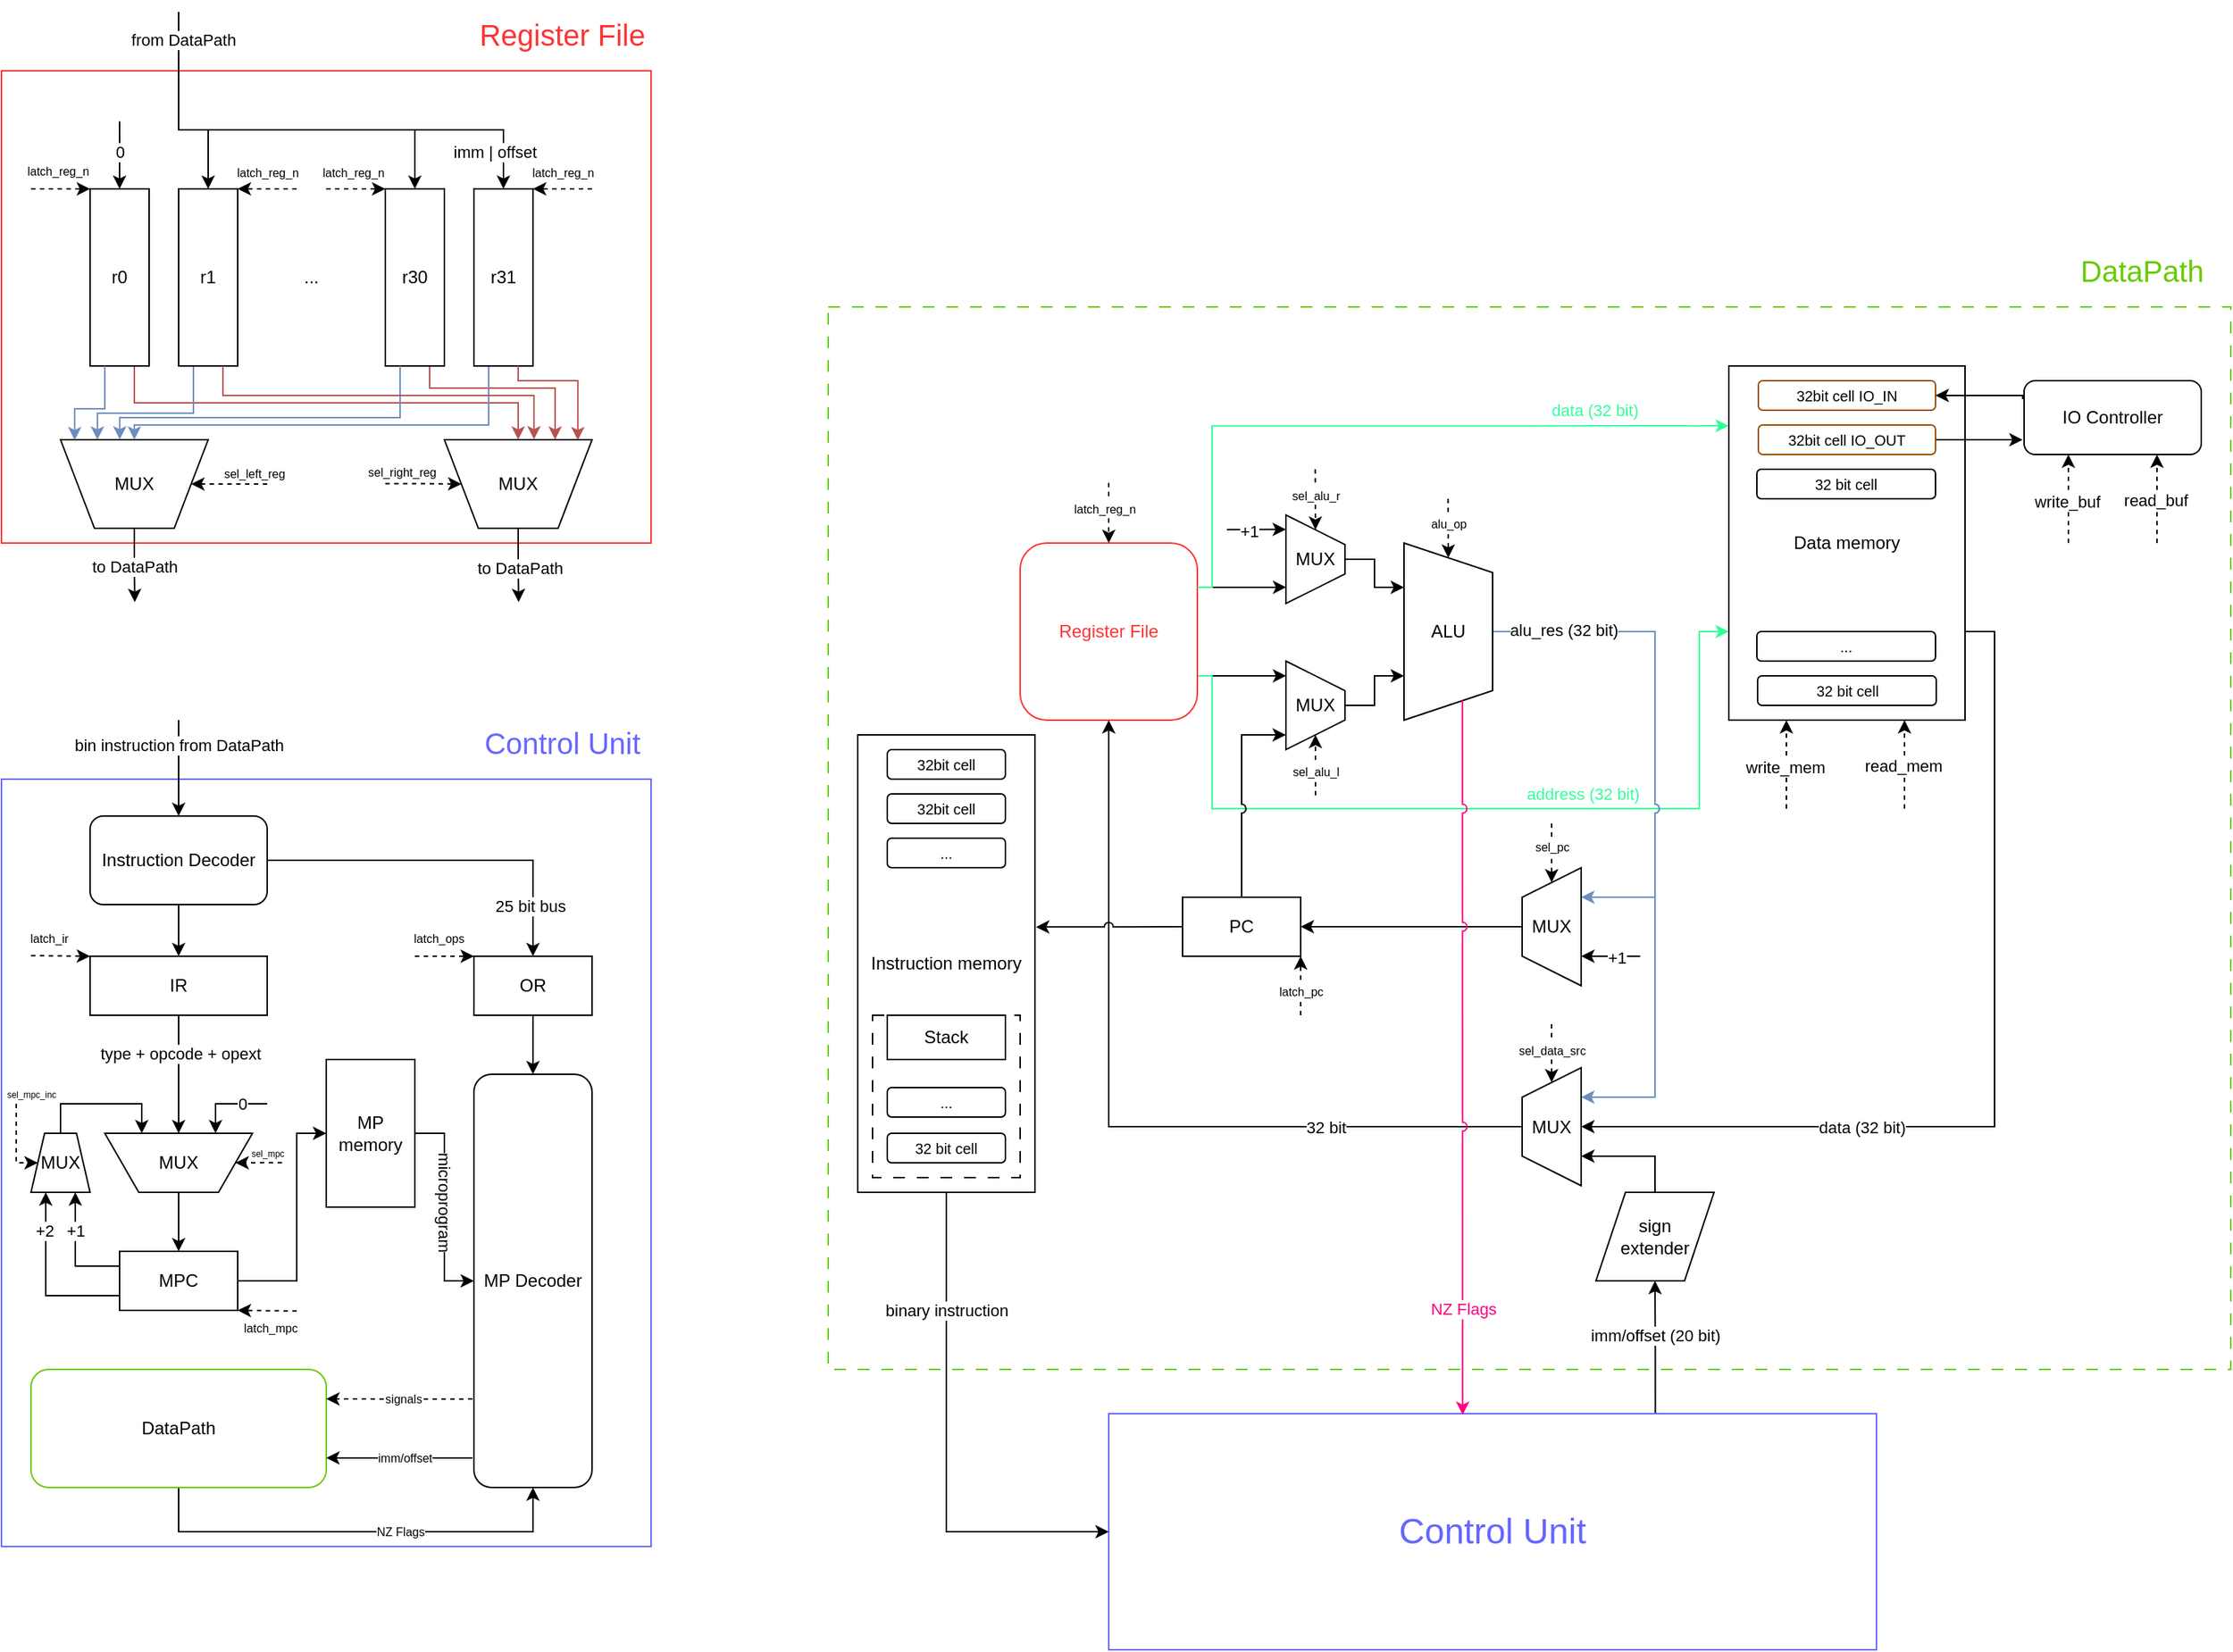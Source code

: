 <mxfile version="27.0.5">
  <diagram name="Страница — 1" id="z1fpUaOGZpdqGnygQPZb">
    <mxGraphModel dx="1603" dy="1037" grid="1" gridSize="10" guides="1" tooltips="1" connect="1" arrows="1" fold="1" page="1" pageScale="1" pageWidth="827" pageHeight="1169" math="0" shadow="0">
      <root>
        <mxCell id="0" />
        <mxCell id="1" parent="0" />
        <mxCell id="oMzu2f3fphEvVEeA5ftE-1" value="" style="verticalLabelPosition=bottom;verticalAlign=top;html=1;shape=mxgraph.basic.rect;fillColor2=none;strokeWidth=1;size=30;indent=100;fillColor=none;strokeColor=#FF3333;movable=1;resizable=1;rotatable=1;deletable=1;editable=1;locked=0;connectable=1;" parent="1" vertex="1">
          <mxGeometry x="70" y="80" width="440" height="320" as="geometry" />
        </mxCell>
        <mxCell id="oMzu2f3fphEvVEeA5ftE-2" value="&lt;font style=&quot;font-size: 20px;&quot;&gt;Register File&lt;/font&gt;" style="text;html=1;align=center;verticalAlign=middle;whiteSpace=wrap;rounded=0;strokeColor=none;fontColor=#FF3333;" parent="1" vertex="1">
          <mxGeometry x="390" y="40" width="120" height="30" as="geometry" />
        </mxCell>
        <mxCell id="oMzu2f3fphEvVEeA5ftE-17" style="edgeStyle=orthogonalEdgeStyle;rounded=0;orthogonalLoop=1;jettySize=auto;html=1;entryX=0;entryY=0.5;entryDx=0;entryDy=0;" parent="1" source="oMzu2f3fphEvVEeA5ftE-1" target="oMzu2f3fphEvVEeA5ftE-3" edge="1">
          <mxGeometry relative="1" as="geometry">
            <Array as="points">
              <mxPoint x="160" y="110" />
              <mxPoint x="160" y="110" />
            </Array>
          </mxGeometry>
        </mxCell>
        <mxCell id="oMzu2f3fphEvVEeA5ftE-18" value="0" style="edgeLabel;html=1;align=center;verticalAlign=middle;resizable=0;points=[];" parent="oMzu2f3fphEvVEeA5ftE-17" vertex="1" connectable="0">
          <mxGeometry x="-0.134" relative="1" as="geometry">
            <mxPoint as="offset" />
          </mxGeometry>
        </mxCell>
        <mxCell id="oMzu2f3fphEvVEeA5ftE-34" style="edgeStyle=orthogonalEdgeStyle;rounded=0;orthogonalLoop=1;jettySize=auto;html=1;exitX=1;exitY=0.25;exitDx=0;exitDy=0;entryX=0.5;entryY=0;entryDx=0;entryDy=0;fillColor=#f8cecc;strokeColor=#b85450;" parent="1" source="oMzu2f3fphEvVEeA5ftE-3" target="oMzu2f3fphEvVEeA5ftE-7" edge="1">
          <mxGeometry relative="1" as="geometry">
            <Array as="points">
              <mxPoint x="160" y="305" />
              <mxPoint x="420" y="305" />
            </Array>
          </mxGeometry>
        </mxCell>
        <mxCell id="oMzu2f3fphEvVEeA5ftE-3" value="r0" style="rounded=0;whiteSpace=wrap;html=1;direction=south;" parent="1" vertex="1">
          <mxGeometry x="130" y="160" width="40" height="120" as="geometry" />
        </mxCell>
        <mxCell id="oMzu2f3fphEvVEeA5ftE-12" style="edgeStyle=orthogonalEdgeStyle;rounded=0;orthogonalLoop=1;jettySize=auto;html=1;entryX=0;entryY=0.5;entryDx=0;entryDy=0;" parent="1" target="oMzu2f3fphEvVEeA5ftE-4" edge="1">
          <mxGeometry relative="1" as="geometry">
            <mxPoint x="190" y="40" as="sourcePoint" />
            <Array as="points">
              <mxPoint x="190" y="120" />
              <mxPoint x="210" y="120" />
            </Array>
          </mxGeometry>
        </mxCell>
        <mxCell id="oMzu2f3fphEvVEeA5ftE-21" style="edgeStyle=orthogonalEdgeStyle;rounded=0;orthogonalLoop=1;jettySize=auto;html=1;exitX=1;exitY=0.75;exitDx=0;exitDy=0;entryX=0.25;entryY=0;entryDx=0;entryDy=0;fillColor=#dae8fc;strokeColor=#6c8ebf;" parent="1" source="oMzu2f3fphEvVEeA5ftE-4" target="oMzu2f3fphEvVEeA5ftE-6" edge="1">
          <mxGeometry relative="1" as="geometry">
            <mxPoint x="230" y="298" as="sourcePoint" />
            <mxPoint x="135" y="348" as="targetPoint" />
            <Array as="points">
              <mxPoint x="200" y="312" />
              <mxPoint x="135" y="312" />
            </Array>
          </mxGeometry>
        </mxCell>
        <mxCell id="oMzu2f3fphEvVEeA5ftE-4" value="r1" style="rounded=0;whiteSpace=wrap;html=1;direction=south;" parent="1" vertex="1">
          <mxGeometry x="190" y="160" width="40" height="120" as="geometry" />
        </mxCell>
        <mxCell id="oMzu2f3fphEvVEeA5ftE-13" style="edgeStyle=orthogonalEdgeStyle;rounded=0;orthogonalLoop=1;jettySize=auto;html=1;entryX=0;entryY=0.5;entryDx=0;entryDy=0;" parent="1" target="oMzu2f3fphEvVEeA5ftE-5" edge="1">
          <mxGeometry relative="1" as="geometry">
            <mxPoint x="190" y="40" as="sourcePoint" />
            <Array as="points">
              <mxPoint x="190" y="40" />
              <mxPoint x="190" y="120" />
              <mxPoint x="350" y="120" />
            </Array>
          </mxGeometry>
        </mxCell>
        <mxCell id="oMzu2f3fphEvVEeA5ftE-31" style="edgeStyle=orthogonalEdgeStyle;rounded=0;orthogonalLoop=1;jettySize=auto;html=1;exitX=1;exitY=0.25;exitDx=0;exitDy=0;entryX=0.75;entryY=0;entryDx=0;entryDy=0;fillColor=#f8cecc;strokeColor=#b85450;" parent="1" source="oMzu2f3fphEvVEeA5ftE-5" target="oMzu2f3fphEvVEeA5ftE-7" edge="1">
          <mxGeometry relative="1" as="geometry">
            <mxPoint x="350" y="275" as="sourcePoint" />
            <mxPoint x="445" y="325" as="targetPoint" />
            <Array as="points">
              <mxPoint x="360" y="295" />
              <mxPoint x="445" y="295" />
            </Array>
          </mxGeometry>
        </mxCell>
        <mxCell id="oMzu2f3fphEvVEeA5ftE-5" value="r30" style="rounded=0;whiteSpace=wrap;html=1;direction=south;" parent="1" vertex="1">
          <mxGeometry x="330" y="160" width="40" height="120" as="geometry" />
        </mxCell>
        <mxCell id="oMzu2f3fphEvVEeA5ftE-36" style="edgeStyle=orthogonalEdgeStyle;rounded=0;orthogonalLoop=1;jettySize=auto;html=1;exitX=0.5;exitY=1;exitDx=0;exitDy=0;" parent="1" source="oMzu2f3fphEvVEeA5ftE-6" edge="1">
          <mxGeometry relative="1" as="geometry">
            <mxPoint x="160.31" y="440" as="targetPoint" />
          </mxGeometry>
        </mxCell>
        <mxCell id="oMzu2f3fphEvVEeA5ftE-38" value="to DataPath" style="edgeLabel;html=1;align=center;verticalAlign=middle;resizable=0;points=[];" parent="oMzu2f3fphEvVEeA5ftE-36" vertex="1" connectable="0">
          <mxGeometry x="-0.131" relative="1" as="geometry">
            <mxPoint y="4" as="offset" />
          </mxGeometry>
        </mxCell>
        <mxCell id="oMzu2f3fphEvVEeA5ftE-40" style="edgeStyle=orthogonalEdgeStyle;rounded=0;orthogonalLoop=1;jettySize=auto;html=1;exitX=1;exitY=0.5;exitDx=0;exitDy=0;entryX=1;entryY=0.5;entryDx=0;entryDy=0;" parent="1" source="oMzu2f3fphEvVEeA5ftE-6" target="oMzu2f3fphEvVEeA5ftE-6" edge="1">
          <mxGeometry relative="1" as="geometry">
            <Array as="points" />
          </mxGeometry>
        </mxCell>
        <mxCell id="oMzu2f3fphEvVEeA5ftE-41" style="edgeStyle=orthogonalEdgeStyle;rounded=0;orthogonalLoop=1;jettySize=auto;html=1;exitX=0.409;exitY=0.875;exitDx=0;exitDy=0;entryX=1;entryY=0.5;entryDx=0;entryDy=0;exitPerimeter=0;dashed=1;" parent="1" source="oMzu2f3fphEvVEeA5ftE-1" target="oMzu2f3fphEvVEeA5ftE-6" edge="1">
          <mxGeometry relative="1" as="geometry">
            <mxPoint x="230" y="360" as="sourcePoint" />
            <Array as="points">
              <mxPoint x="230" y="360" />
              <mxPoint x="230" y="360" />
            </Array>
          </mxGeometry>
        </mxCell>
        <mxCell id="oMzu2f3fphEvVEeA5ftE-43" value="&lt;font style=&quot;font-size: 8px;&quot;&gt;sel_left_reg&lt;/font&gt;" style="edgeLabel;html=1;align=center;verticalAlign=middle;resizable=0;points=[];" parent="oMzu2f3fphEvVEeA5ftE-41" vertex="1" connectable="0">
          <mxGeometry x="-0.631" y="-2" relative="1" as="geometry">
            <mxPoint y="-6" as="offset" />
          </mxGeometry>
        </mxCell>
        <mxCell id="oMzu2f3fphEvVEeA5ftE-6" value="MUX" style="verticalLabelPosition=middle;verticalAlign=middle;html=1;shape=trapezoid;perimeter=trapezoidPerimeter;whiteSpace=wrap;size=0.23;arcSize=10;flipV=1;labelPosition=center;align=center;" parent="1" vertex="1">
          <mxGeometry x="110" y="330" width="100" height="60" as="geometry" />
        </mxCell>
        <mxCell id="oMzu2f3fphEvVEeA5ftE-37" style="edgeStyle=orthogonalEdgeStyle;rounded=0;orthogonalLoop=1;jettySize=auto;html=1;exitX=0.5;exitY=1;exitDx=0;exitDy=0;" parent="1" source="oMzu2f3fphEvVEeA5ftE-7" edge="1">
          <mxGeometry relative="1" as="geometry">
            <mxPoint x="420.31" y="440" as="targetPoint" />
          </mxGeometry>
        </mxCell>
        <mxCell id="oMzu2f3fphEvVEeA5ftE-39" value="to DataPath" style="edgeLabel;html=1;align=center;verticalAlign=middle;resizable=0;points=[];" parent="oMzu2f3fphEvVEeA5ftE-37" vertex="1" connectable="0">
          <mxGeometry x="-0.348" y="1" relative="1" as="geometry">
            <mxPoint y="10" as="offset" />
          </mxGeometry>
        </mxCell>
        <mxCell id="oMzu2f3fphEvVEeA5ftE-7" value="MUX" style="verticalLabelPosition=middle;verticalAlign=middle;html=1;shape=trapezoid;perimeter=trapezoidPerimeter;whiteSpace=wrap;size=0.23;arcSize=10;flipV=1;labelPosition=center;align=center;" parent="1" vertex="1">
          <mxGeometry x="370" y="330" width="100" height="60" as="geometry" />
        </mxCell>
        <mxCell id="oMzu2f3fphEvVEeA5ftE-8" value="..." style="text;html=1;align=center;verticalAlign=middle;whiteSpace=wrap;rounded=0;" parent="1" vertex="1">
          <mxGeometry x="260" y="200" width="40" height="40" as="geometry" />
        </mxCell>
        <mxCell id="oMzu2f3fphEvVEeA5ftE-16" style="edgeStyle=orthogonalEdgeStyle;rounded=0;orthogonalLoop=1;jettySize=auto;html=1;entryX=0;entryY=0.5;entryDx=0;entryDy=0;" parent="1" target="oMzu2f3fphEvVEeA5ftE-15" edge="1">
          <mxGeometry relative="1" as="geometry">
            <mxPoint x="190" y="40" as="sourcePoint" />
            <Array as="points">
              <mxPoint x="190" y="40" />
              <mxPoint x="190" y="120" />
              <mxPoint x="410" y="120" />
            </Array>
          </mxGeometry>
        </mxCell>
        <mxCell id="oMzu2f3fphEvVEeA5ftE-19" value="from DataPath" style="edgeLabel;html=1;align=center;verticalAlign=middle;resizable=0;points=[];" parent="oMzu2f3fphEvVEeA5ftE-16" vertex="1" connectable="0">
          <mxGeometry x="-0.889" y="3" relative="1" as="geometry">
            <mxPoint as="offset" />
          </mxGeometry>
        </mxCell>
        <mxCell id="oMzu2f3fphEvVEeA5ftE-35" value="imm | offset" style="edgeLabel;html=1;align=center;verticalAlign=middle;resizable=0;points=[];" parent="oMzu2f3fphEvVEeA5ftE-16" vertex="1" connectable="0">
          <mxGeometry x="0.858" y="1" relative="1" as="geometry">
            <mxPoint x="-7" y="-1" as="offset" />
          </mxGeometry>
        </mxCell>
        <mxCell id="oMzu2f3fphEvVEeA5ftE-23" style="edgeStyle=orthogonalEdgeStyle;rounded=0;orthogonalLoop=1;jettySize=auto;html=1;exitX=1;exitY=0.75;exitDx=0;exitDy=0;entryX=0.5;entryY=0;entryDx=0;entryDy=0;fillColor=#dae8fc;strokeColor=#6c8ebf;" parent="1" source="oMzu2f3fphEvVEeA5ftE-15" target="oMzu2f3fphEvVEeA5ftE-6" edge="1">
          <mxGeometry relative="1" as="geometry">
            <Array as="points">
              <mxPoint x="400" y="320" />
              <mxPoint x="160" y="320" />
            </Array>
          </mxGeometry>
        </mxCell>
        <mxCell id="oMzu2f3fphEvVEeA5ftE-15" value="r31" style="rounded=0;whiteSpace=wrap;html=1;direction=south;" parent="1" vertex="1">
          <mxGeometry x="390" y="160" width="40" height="120" as="geometry" />
        </mxCell>
        <mxCell id="oMzu2f3fphEvVEeA5ftE-20" style="edgeStyle=orthogonalEdgeStyle;rounded=0;orthogonalLoop=1;jettySize=auto;html=1;exitX=1;exitY=0.75;exitDx=0;exitDy=0;entryX=0.096;entryY=0.994;entryDx=0;entryDy=0;entryPerimeter=0;fillColor=#dae8fc;strokeColor=#6c8ebf;" parent="1" source="oMzu2f3fphEvVEeA5ftE-3" target="oMzu2f3fphEvVEeA5ftE-6" edge="1">
          <mxGeometry relative="1" as="geometry">
            <mxPoint x="170" y="299" as="sourcePoint" />
            <mxPoint x="119.8" y="349.48" as="targetPoint" />
            <Array as="points">
              <mxPoint x="140" y="309" />
              <mxPoint x="120" y="309" />
            </Array>
          </mxGeometry>
        </mxCell>
        <mxCell id="oMzu2f3fphEvVEeA5ftE-22" style="edgeStyle=orthogonalEdgeStyle;rounded=0;orthogonalLoop=1;jettySize=auto;html=1;entryX=0.401;entryY=1.003;entryDx=0;entryDy=0;entryPerimeter=0;fillColor=#dae8fc;strokeColor=#6c8ebf;" parent="1" target="oMzu2f3fphEvVEeA5ftE-6" edge="1">
          <mxGeometry relative="1" as="geometry">
            <mxPoint x="340" y="280" as="sourcePoint" />
            <mxPoint x="150.1" y="338" as="targetPoint" />
            <Array as="points">
              <mxPoint x="340" y="280" />
              <mxPoint x="340" y="315" />
              <mxPoint x="150" y="315" />
            </Array>
          </mxGeometry>
        </mxCell>
        <mxCell id="oMzu2f3fphEvVEeA5ftE-30" style="edgeStyle=orthogonalEdgeStyle;rounded=0;orthogonalLoop=1;jettySize=auto;html=1;exitX=1;exitY=0.25;exitDx=0;exitDy=0;entryX=0.904;entryY=0.994;entryDx=0;entryDy=0;entryPerimeter=0;fillColor=#f8cecc;strokeColor=#b85450;" parent="1" source="oMzu2f3fphEvVEeA5ftE-15" target="oMzu2f3fphEvVEeA5ftE-7" edge="1">
          <mxGeometry relative="1" as="geometry">
            <Array as="points">
              <mxPoint x="420" y="290" />
              <mxPoint x="460" y="290" />
            </Array>
          </mxGeometry>
        </mxCell>
        <mxCell id="oMzu2f3fphEvVEeA5ftE-33" style="edgeStyle=orthogonalEdgeStyle;rounded=0;orthogonalLoop=1;jettySize=auto;html=1;exitX=1;exitY=0.25;exitDx=0;exitDy=0;entryX=0.607;entryY=1.004;entryDx=0;entryDy=0;entryPerimeter=0;fillColor=#f8cecc;strokeColor=#b85450;" parent="1" source="oMzu2f3fphEvVEeA5ftE-4" edge="1">
          <mxGeometry relative="1" as="geometry">
            <mxPoint x="230" y="280.0" as="sourcePoint" />
            <mxPoint x="430.7" y="329.76" as="targetPoint" />
            <Array as="points">
              <mxPoint x="220" y="300" />
              <mxPoint x="431" y="300" />
            </Array>
          </mxGeometry>
        </mxCell>
        <mxCell id="oMzu2f3fphEvVEeA5ftE-42" style="edgeStyle=orthogonalEdgeStyle;rounded=0;orthogonalLoop=1;jettySize=auto;html=1;exitX=0;exitY=0.5;exitDx=0;exitDy=0;entryX=0;entryY=0.5;entryDx=0;entryDy=0;dashed=1;" parent="1" target="oMzu2f3fphEvVEeA5ftE-7" edge="1">
          <mxGeometry relative="1" as="geometry">
            <mxPoint x="330" y="359.8" as="sourcePoint" />
            <mxPoint x="381" y="359.8" as="targetPoint" />
            <Array as="points">
              <mxPoint x="360" y="360" />
            </Array>
          </mxGeometry>
        </mxCell>
        <mxCell id="oMzu2f3fphEvVEeA5ftE-44" value="&lt;font style=&quot;font-size: 8px;&quot;&gt;sel_right_reg&lt;/font&gt;" style="edgeLabel;html=1;align=center;verticalAlign=middle;resizable=0;points=[];" parent="oMzu2f3fphEvVEeA5ftE-42" vertex="1" connectable="0">
          <mxGeometry x="0.013" y="-2" relative="1" as="geometry">
            <mxPoint x="-15" y="-11" as="offset" />
          </mxGeometry>
        </mxCell>
        <mxCell id="oMzu2f3fphEvVEeA5ftE-46" value="" style="endArrow=classic;html=1;rounded=0;entryX=0;entryY=1;entryDx=0;entryDy=0;dashed=1;" parent="1" target="oMzu2f3fphEvVEeA5ftE-3" edge="1">
          <mxGeometry width="50" height="50" relative="1" as="geometry">
            <mxPoint x="90" y="160" as="sourcePoint" />
            <mxPoint x="130" y="160" as="targetPoint" />
          </mxGeometry>
        </mxCell>
        <mxCell id="oMzu2f3fphEvVEeA5ftE-47" value="&lt;font style=&quot;font-size: 8px;&quot;&gt;latch_reg_n&lt;/font&gt;" style="edgeLabel;html=1;align=center;verticalAlign=middle;resizable=0;points=[];" parent="oMzu2f3fphEvVEeA5ftE-46" vertex="1" connectable="0">
          <mxGeometry x="0.053" relative="1" as="geometry">
            <mxPoint x="-3" y="-13" as="offset" />
          </mxGeometry>
        </mxCell>
        <mxCell id="oMzu2f3fphEvVEeA5ftE-48" value="" style="endArrow=classic;html=1;rounded=0;dashed=1;entryX=0;entryY=0;entryDx=0;entryDy=0;" parent="1" target="oMzu2f3fphEvVEeA5ftE-4" edge="1">
          <mxGeometry width="50" height="50" relative="1" as="geometry">
            <mxPoint x="270" y="160" as="sourcePoint" />
            <mxPoint x="250" y="159.52" as="targetPoint" />
          </mxGeometry>
        </mxCell>
        <mxCell id="oMzu2f3fphEvVEeA5ftE-49" value="&lt;font style=&quot;font-size: 8px;&quot;&gt;latch_reg_n&lt;/font&gt;" style="edgeLabel;html=1;align=center;verticalAlign=middle;resizable=0;points=[];" parent="oMzu2f3fphEvVEeA5ftE-48" vertex="1" connectable="0">
          <mxGeometry x="0.053" relative="1" as="geometry">
            <mxPoint x="1" y="-12" as="offset" />
          </mxGeometry>
        </mxCell>
        <mxCell id="oMzu2f3fphEvVEeA5ftE-52" value="" style="endArrow=classic;html=1;rounded=0;entryX=0;entryY=1;entryDx=0;entryDy=0;dashed=1;" parent="1" target="oMzu2f3fphEvVEeA5ftE-5" edge="1">
          <mxGeometry width="50" height="50" relative="1" as="geometry">
            <mxPoint x="290" y="160" as="sourcePoint" />
            <mxPoint x="330" y="160" as="targetPoint" />
          </mxGeometry>
        </mxCell>
        <mxCell id="oMzu2f3fphEvVEeA5ftE-53" value="&lt;font style=&quot;font-size: 8px;&quot;&gt;latch_reg_n&lt;/font&gt;" style="edgeLabel;html=1;align=center;verticalAlign=middle;resizable=0;points=[];" parent="oMzu2f3fphEvVEeA5ftE-52" vertex="1" connectable="0">
          <mxGeometry x="0.053" relative="1" as="geometry">
            <mxPoint x="-3" y="-12" as="offset" />
          </mxGeometry>
        </mxCell>
        <mxCell id="oMzu2f3fphEvVEeA5ftE-54" value="" style="endArrow=classic;html=1;rounded=0;dashed=1;entryX=0;entryY=0;entryDx=0;entryDy=0;" parent="1" target="oMzu2f3fphEvVEeA5ftE-15" edge="1">
          <mxGeometry width="50" height="50" relative="1" as="geometry">
            <mxPoint x="470" y="160" as="sourcePoint" />
            <mxPoint x="430" y="160" as="targetPoint" />
          </mxGeometry>
        </mxCell>
        <mxCell id="oMzu2f3fphEvVEeA5ftE-55" value="&lt;font style=&quot;font-size: 8px;&quot;&gt;latch_reg_n&lt;/font&gt;" style="edgeLabel;html=1;align=center;verticalAlign=middle;resizable=0;points=[];" parent="oMzu2f3fphEvVEeA5ftE-54" vertex="1" connectable="0">
          <mxGeometry x="0.053" relative="1" as="geometry">
            <mxPoint x="1" y="-12" as="offset" />
          </mxGeometry>
        </mxCell>
        <mxCell id="oMzu2f3fphEvVEeA5ftE-56" value="" style="rounded=0;whiteSpace=wrap;html=1;fillColor=none;strokeColor=#6666FF;movable=1;resizable=1;rotatable=1;deletable=1;editable=1;locked=0;connectable=1;" parent="1" vertex="1">
          <mxGeometry x="70" y="560" width="440" height="520" as="geometry" />
        </mxCell>
        <mxCell id="oMzu2f3fphEvVEeA5ftE-57" value="&lt;font style=&quot;color: rgb(102, 102, 255); font-size: 20px;&quot;&gt;Control Unit&lt;/font&gt;" style="text;html=1;align=center;verticalAlign=middle;whiteSpace=wrap;rounded=0;" parent="1" vertex="1">
          <mxGeometry x="390" y="520" width="120" height="30" as="geometry" />
        </mxCell>
        <mxCell id="oMzu2f3fphEvVEeA5ftE-61" style="edgeStyle=orthogonalEdgeStyle;rounded=0;orthogonalLoop=1;jettySize=auto;html=1;exitX=1;exitY=0.5;exitDx=0;exitDy=0;entryX=0.5;entryY=0;entryDx=0;entryDy=0;" parent="1" source="oMzu2f3fphEvVEeA5ftE-58" target="oMzu2f3fphEvVEeA5ftE-60" edge="1">
          <mxGeometry relative="1" as="geometry" />
        </mxCell>
        <mxCell id="oMzu2f3fphEvVEeA5ftE-63" value="25 bit bus" style="edgeLabel;html=1;align=center;verticalAlign=middle;resizable=0;points=[];" parent="oMzu2f3fphEvVEeA5ftE-61" vertex="1" connectable="0">
          <mxGeometry x="0.176" y="-2" relative="1" as="geometry">
            <mxPoint x="34" y="29" as="offset" />
          </mxGeometry>
        </mxCell>
        <mxCell id="oMzu2f3fphEvVEeA5ftE-62" style="edgeStyle=orthogonalEdgeStyle;rounded=0;orthogonalLoop=1;jettySize=auto;html=1;exitX=0.5;exitY=1;exitDx=0;exitDy=0;entryX=0.5;entryY=0;entryDx=0;entryDy=0;" parent="1" source="oMzu2f3fphEvVEeA5ftE-58" target="oMzu2f3fphEvVEeA5ftE-59" edge="1">
          <mxGeometry relative="1" as="geometry" />
        </mxCell>
        <mxCell id="oMzu2f3fphEvVEeA5ftE-72" style="edgeStyle=orthogonalEdgeStyle;rounded=0;orthogonalLoop=1;jettySize=auto;html=1;exitX=0.5;exitY=0;exitDx=0;exitDy=0;entryX=0.5;entryY=0;entryDx=0;entryDy=0;" parent="1" target="oMzu2f3fphEvVEeA5ftE-58" edge="1">
          <mxGeometry relative="1" as="geometry">
            <mxPoint x="190" y="520" as="sourcePoint" />
            <Array as="points">
              <mxPoint x="190" y="560" />
              <mxPoint x="190" y="560" />
            </Array>
          </mxGeometry>
        </mxCell>
        <mxCell id="oMzu2f3fphEvVEeA5ftE-73" value="bin instruction from DataPath" style="edgeLabel;html=1;align=center;verticalAlign=middle;resizable=0;points=[];" parent="oMzu2f3fphEvVEeA5ftE-72" vertex="1" connectable="0">
          <mxGeometry x="-0.491" relative="1" as="geometry">
            <mxPoint as="offset" />
          </mxGeometry>
        </mxCell>
        <mxCell id="oMzu2f3fphEvVEeA5ftE-58" value="Instruction Decoder" style="rounded=1;whiteSpace=wrap;html=1;" parent="1" vertex="1">
          <mxGeometry x="130" y="585" width="120" height="60" as="geometry" />
        </mxCell>
        <mxCell id="oMzu2f3fphEvVEeA5ftE-67" style="edgeStyle=orthogonalEdgeStyle;rounded=0;orthogonalLoop=1;jettySize=auto;html=1;exitX=0.5;exitY=1;exitDx=0;exitDy=0;entryX=0.5;entryY=0;entryDx=0;entryDy=0;" parent="1" source="oMzu2f3fphEvVEeA5ftE-59" target="oMzu2f3fphEvVEeA5ftE-66" edge="1">
          <mxGeometry relative="1" as="geometry" />
        </mxCell>
        <mxCell id="oMzu2f3fphEvVEeA5ftE-68" value="type + opcode + opext" style="edgeLabel;html=1;align=center;verticalAlign=middle;resizable=0;points=[];" parent="oMzu2f3fphEvVEeA5ftE-67" vertex="1" connectable="0">
          <mxGeometry x="-0.036" y="1" relative="1" as="geometry">
            <mxPoint y="-13" as="offset" />
          </mxGeometry>
        </mxCell>
        <mxCell id="oMzu2f3fphEvVEeA5ftE-59" value="IR" style="rounded=0;whiteSpace=wrap;html=1;" parent="1" vertex="1">
          <mxGeometry x="130" y="680" width="120" height="40" as="geometry" />
        </mxCell>
        <mxCell id="oMzu2f3fphEvVEeA5ftE-88" style="edgeStyle=orthogonalEdgeStyle;rounded=0;orthogonalLoop=1;jettySize=auto;html=1;exitX=0.5;exitY=1;exitDx=0;exitDy=0;entryX=0.5;entryY=0;entryDx=0;entryDy=0;" parent="1" source="oMzu2f3fphEvVEeA5ftE-60" target="oMzu2f3fphEvVEeA5ftE-85" edge="1">
          <mxGeometry relative="1" as="geometry" />
        </mxCell>
        <mxCell id="oMzu2f3fphEvVEeA5ftE-60" value="OR" style="rounded=0;whiteSpace=wrap;html=1;" parent="1" vertex="1">
          <mxGeometry x="390" y="680" width="80" height="40" as="geometry" />
        </mxCell>
        <mxCell id="oMzu2f3fphEvVEeA5ftE-78" style="edgeStyle=orthogonalEdgeStyle;rounded=0;orthogonalLoop=1;jettySize=auto;html=1;exitX=0.5;exitY=1;exitDx=0;exitDy=0;entryX=0.5;entryY=0;entryDx=0;entryDy=0;" parent="1" source="oMzu2f3fphEvVEeA5ftE-66" target="oMzu2f3fphEvVEeA5ftE-77" edge="1">
          <mxGeometry relative="1" as="geometry" />
        </mxCell>
        <mxCell id="oMzu2f3fphEvVEeA5ftE-66" value="MUX" style="verticalLabelPosition=middle;verticalAlign=middle;html=1;shape=trapezoid;perimeter=trapezoidPerimeter;whiteSpace=wrap;size=0.23;arcSize=10;flipV=1;labelPosition=center;align=center;" parent="1" vertex="1">
          <mxGeometry x="140" y="800" width="100" height="40" as="geometry" />
        </mxCell>
        <mxCell id="oMzu2f3fphEvVEeA5ftE-70" value="" style="endArrow=classic;html=1;rounded=0;entryX=0.75;entryY=0;entryDx=0;entryDy=0;edgeStyle=orthogonalEdgeStyle;" parent="1" target="oMzu2f3fphEvVEeA5ftE-66" edge="1">
          <mxGeometry width="50" height="50" relative="1" as="geometry">
            <mxPoint x="250" y="780" as="sourcePoint" />
            <mxPoint x="305" y="790" as="targetPoint" />
            <Array as="points">
              <mxPoint x="250" y="780" />
              <mxPoint x="215" y="780" />
            </Array>
          </mxGeometry>
        </mxCell>
        <mxCell id="oMzu2f3fphEvVEeA5ftE-71" value="0" style="edgeLabel;html=1;align=center;verticalAlign=middle;resizable=0;points=[];" parent="oMzu2f3fphEvVEeA5ftE-70" vertex="1" connectable="0">
          <mxGeometry x="-0.36" relative="1" as="geometry">
            <mxPoint as="offset" />
          </mxGeometry>
        </mxCell>
        <mxCell id="oMzu2f3fphEvVEeA5ftE-94" style="edgeStyle=orthogonalEdgeStyle;rounded=0;orthogonalLoop=1;jettySize=auto;html=1;exitX=0.5;exitY=1;exitDx=0;exitDy=0;entryX=0.5;entryY=1;entryDx=0;entryDy=0;" parent="1" source="oMzu2f3fphEvVEeA5ftE-74" target="oMzu2f3fphEvVEeA5ftE-85" edge="1">
          <mxGeometry relative="1" as="geometry">
            <Array as="points">
              <mxPoint x="190" y="1070" />
              <mxPoint x="430" y="1070" />
            </Array>
          </mxGeometry>
        </mxCell>
        <mxCell id="oMzu2f3fphEvVEeA5ftE-95" value="&lt;font style=&quot;font-size: 8px;&quot;&gt;NZ Flags&lt;/font&gt;" style="edgeLabel;html=1;align=center;verticalAlign=middle;resizable=0;points=[];" parent="oMzu2f3fphEvVEeA5ftE-94" vertex="1" connectable="0">
          <mxGeometry x="0.158" y="1" relative="1" as="geometry">
            <mxPoint x="6" as="offset" />
          </mxGeometry>
        </mxCell>
        <mxCell id="oMzu2f3fphEvVEeA5ftE-74" value="DataPath" style="rounded=1;whiteSpace=wrap;html=1;strokeColor=#66CC00;" parent="1" vertex="1">
          <mxGeometry x="90" y="960" width="200" height="80" as="geometry" />
        </mxCell>
        <mxCell id="oMzu2f3fphEvVEeA5ftE-76" style="edgeStyle=orthogonalEdgeStyle;rounded=0;orthogonalLoop=1;jettySize=auto;html=1;exitX=0.5;exitY=0;exitDx=0;exitDy=0;entryX=0.25;entryY=0;entryDx=0;entryDy=0;" parent="1" source="oMzu2f3fphEvVEeA5ftE-75" target="oMzu2f3fphEvVEeA5ftE-66" edge="1">
          <mxGeometry relative="1" as="geometry" />
        </mxCell>
        <mxCell id="oMzu2f3fphEvVEeA5ftE-75" value="MUX" style="verticalLabelPosition=middle;verticalAlign=middle;html=1;shape=trapezoid;perimeter=trapezoidPerimeter;whiteSpace=wrap;size=0.23;arcSize=10;flipV=0;labelPosition=center;align=center;" parent="1" vertex="1">
          <mxGeometry x="90" y="800" width="40" height="40" as="geometry" />
        </mxCell>
        <mxCell id="oMzu2f3fphEvVEeA5ftE-79" style="edgeStyle=orthogonalEdgeStyle;rounded=0;orthogonalLoop=1;jettySize=auto;html=1;exitX=0;exitY=0.25;exitDx=0;exitDy=0;entryX=0.75;entryY=1;entryDx=0;entryDy=0;" parent="1" source="oMzu2f3fphEvVEeA5ftE-77" target="oMzu2f3fphEvVEeA5ftE-75" edge="1">
          <mxGeometry relative="1" as="geometry" />
        </mxCell>
        <mxCell id="oMzu2f3fphEvVEeA5ftE-81" value="+1" style="edgeLabel;html=1;align=center;verticalAlign=middle;resizable=0;points=[];" parent="oMzu2f3fphEvVEeA5ftE-79" vertex="1" connectable="0">
          <mxGeometry x="-0.451" relative="1" as="geometry">
            <mxPoint x="-8" y="-24" as="offset" />
          </mxGeometry>
        </mxCell>
        <mxCell id="oMzu2f3fphEvVEeA5ftE-80" style="edgeStyle=orthogonalEdgeStyle;rounded=0;orthogonalLoop=1;jettySize=auto;html=1;exitX=0;exitY=0.75;exitDx=0;exitDy=0;entryX=0.25;entryY=1;entryDx=0;entryDy=0;" parent="1" source="oMzu2f3fphEvVEeA5ftE-77" target="oMzu2f3fphEvVEeA5ftE-75" edge="1">
          <mxGeometry relative="1" as="geometry" />
        </mxCell>
        <mxCell id="oMzu2f3fphEvVEeA5ftE-82" value="+2" style="edgeLabel;html=1;align=center;verticalAlign=middle;resizable=0;points=[];" parent="oMzu2f3fphEvVEeA5ftE-80" vertex="1" connectable="0">
          <mxGeometry x="-0.37" relative="1" as="geometry">
            <mxPoint x="-13" y="-44" as="offset" />
          </mxGeometry>
        </mxCell>
        <mxCell id="oMzu2f3fphEvVEeA5ftE-84" style="edgeStyle=orthogonalEdgeStyle;rounded=0;orthogonalLoop=1;jettySize=auto;html=1;exitX=1;exitY=0.5;exitDx=0;exitDy=0;entryX=0;entryY=0.5;entryDx=0;entryDy=0;" parent="1" source="oMzu2f3fphEvVEeA5ftE-77" target="oMzu2f3fphEvVEeA5ftE-83" edge="1">
          <mxGeometry relative="1" as="geometry">
            <Array as="points">
              <mxPoint x="270" y="900" />
              <mxPoint x="270" y="800" />
            </Array>
          </mxGeometry>
        </mxCell>
        <mxCell id="oMzu2f3fphEvVEeA5ftE-77" value="MPC" style="rounded=0;whiteSpace=wrap;html=1;" parent="1" vertex="1">
          <mxGeometry x="150" y="880" width="80" height="40" as="geometry" />
        </mxCell>
        <mxCell id="oMzu2f3fphEvVEeA5ftE-86" style="edgeStyle=orthogonalEdgeStyle;rounded=0;orthogonalLoop=1;jettySize=auto;html=1;exitX=1;exitY=0.5;exitDx=0;exitDy=0;entryX=0;entryY=0.5;entryDx=0;entryDy=0;" parent="1" source="oMzu2f3fphEvVEeA5ftE-83" target="oMzu2f3fphEvVEeA5ftE-85" edge="1">
          <mxGeometry relative="1" as="geometry">
            <Array as="points">
              <mxPoint x="370" y="800" />
              <mxPoint x="370" y="900" />
            </Array>
          </mxGeometry>
        </mxCell>
        <mxCell id="oMzu2f3fphEvVEeA5ftE-87" value="&lt;font&gt;microprogram&lt;/font&gt;" style="edgeLabel;html=1;align=center;verticalAlign=middle;resizable=0;points=[];rotation=90;" parent="oMzu2f3fphEvVEeA5ftE-86" vertex="1" connectable="0">
          <mxGeometry x="-0.312" y="1" relative="1" as="geometry">
            <mxPoint x="-1" y="18" as="offset" />
          </mxGeometry>
        </mxCell>
        <mxCell id="oMzu2f3fphEvVEeA5ftE-83" value="MP memory" style="rounded=0;whiteSpace=wrap;html=1;" parent="1" vertex="1">
          <mxGeometry x="290" y="750" width="60" height="100" as="geometry" />
        </mxCell>
        <mxCell id="oMzu2f3fphEvVEeA5ftE-85" value="MP Decoder" style="rounded=1;whiteSpace=wrap;html=1;" parent="1" vertex="1">
          <mxGeometry x="390" y="760" width="80" height="280" as="geometry" />
        </mxCell>
        <mxCell id="oMzu2f3fphEvVEeA5ftE-96" style="edgeStyle=orthogonalEdgeStyle;rounded=0;orthogonalLoop=1;jettySize=auto;html=1;exitX=-0.013;exitY=0.777;exitDx=0;exitDy=0;entryX=1;entryY=0.25;entryDx=0;entryDy=0;exitPerimeter=0;dashed=1;" parent="1" edge="1">
          <mxGeometry relative="1" as="geometry">
            <mxPoint x="388.96" y="980.06" as="sourcePoint" />
            <mxPoint x="290" y="980" as="targetPoint" />
            <Array as="points">
              <mxPoint x="340" y="980" />
            </Array>
          </mxGeometry>
        </mxCell>
        <mxCell id="oMzu2f3fphEvVEeA5ftE-99" value="&lt;font style=&quot;font-size: 8px;&quot;&gt;signals&lt;/font&gt;" style="edgeLabel;html=1;align=center;verticalAlign=middle;resizable=0;points=[];" parent="oMzu2f3fphEvVEeA5ftE-96" vertex="1" connectable="0">
          <mxGeometry x="-0.009" y="-3" relative="1" as="geometry">
            <mxPoint x="2" y="2" as="offset" />
          </mxGeometry>
        </mxCell>
        <mxCell id="oMzu2f3fphEvVEeA5ftE-98" style="edgeStyle=orthogonalEdgeStyle;rounded=0;orthogonalLoop=1;jettySize=auto;html=1;exitX=-0.013;exitY=0.777;exitDx=0;exitDy=0;entryX=1;entryY=0.25;entryDx=0;entryDy=0;exitPerimeter=0;" parent="1" edge="1">
          <mxGeometry relative="1" as="geometry">
            <mxPoint x="389" y="1020" as="sourcePoint" />
            <mxPoint x="290" y="1020" as="targetPoint" />
          </mxGeometry>
        </mxCell>
        <mxCell id="oMzu2f3fphEvVEeA5ftE-101" value="&lt;span style=&quot;font-size: 8px;&quot;&gt;imm/offset&lt;/span&gt;" style="edgeLabel;html=1;align=center;verticalAlign=middle;resizable=0;points=[];" parent="oMzu2f3fphEvVEeA5ftE-98" vertex="1" connectable="0">
          <mxGeometry x="-0.057" y="-1" relative="1" as="geometry">
            <mxPoint as="offset" />
          </mxGeometry>
        </mxCell>
        <mxCell id="oMzu2f3fphEvVEeA5ftE-104" value="" style="endArrow=classic;html=1;rounded=0;dashed=1;entryX=1;entryY=0.5;entryDx=0;entryDy=0;" parent="1" target="oMzu2f3fphEvVEeA5ftE-66" edge="1">
          <mxGeometry width="50" height="50" relative="1" as="geometry">
            <mxPoint x="260" y="819.86" as="sourcePoint" />
            <mxPoint x="230" y="819.86" as="targetPoint" />
          </mxGeometry>
        </mxCell>
        <mxCell id="oMzu2f3fphEvVEeA5ftE-105" value="&lt;font style=&quot;font-size: 6px;&quot;&gt;sel_mpc&lt;/font&gt;" style="edgeLabel;html=1;align=center;verticalAlign=middle;resizable=0;points=[];" parent="oMzu2f3fphEvVEeA5ftE-104" vertex="1" connectable="0">
          <mxGeometry x="-0.274" relative="1" as="geometry">
            <mxPoint x="1" y="-8" as="offset" />
          </mxGeometry>
        </mxCell>
        <mxCell id="oMzu2f3fphEvVEeA5ftE-106" value="" style="endArrow=classic;html=1;rounded=0;dashed=1;edgeStyle=orthogonalEdgeStyle;entryX=0;entryY=0.5;entryDx=0;entryDy=0;" parent="1" target="oMzu2f3fphEvVEeA5ftE-75" edge="1">
          <mxGeometry width="50" height="50" relative="1" as="geometry">
            <mxPoint x="80" y="780" as="sourcePoint" />
            <mxPoint x="94" y="820" as="targetPoint" />
            <Array as="points">
              <mxPoint x="80" y="780" />
              <mxPoint x="80" y="820" />
            </Array>
          </mxGeometry>
        </mxCell>
        <mxCell id="oMzu2f3fphEvVEeA5ftE-107" value="&lt;font style=&quot;font-size: 6px;&quot;&gt;sel_mpc_inc&lt;/font&gt;" style="edgeLabel;html=1;align=center;verticalAlign=middle;resizable=0;points=[];" parent="oMzu2f3fphEvVEeA5ftE-106" vertex="1" connectable="0">
          <mxGeometry x="-0.274" relative="1" as="geometry">
            <mxPoint x="10" y="-28" as="offset" />
          </mxGeometry>
        </mxCell>
        <mxCell id="oMzu2f3fphEvVEeA5ftE-108" value="" style="rounded=0;whiteSpace=wrap;html=1;fillColor=none;dashed=1;dashPattern=8 8;strokeColor=#66CC00;movable=0;resizable=0;rotatable=0;deletable=0;editable=0;locked=1;connectable=0;" parent="1" vertex="1">
          <mxGeometry x="630" y="240" width="950" height="720" as="geometry" />
        </mxCell>
        <mxCell id="oMzu2f3fphEvVEeA5ftE-109" value="&lt;font style=&quot;color: rgb(102, 204, 0); font-size: 20px;&quot;&gt;DataPath&lt;/font&gt;" style="text;html=1;align=center;verticalAlign=middle;whiteSpace=wrap;rounded=0;" parent="1" vertex="1">
          <mxGeometry x="1460" y="200" width="120" height="30" as="geometry" />
        </mxCell>
        <mxCell id="oMzu2f3fphEvVEeA5ftE-185" style="edgeStyle=orthogonalEdgeStyle;rounded=0;orthogonalLoop=1;jettySize=auto;html=1;exitX=0.712;exitY=0.005;exitDx=0;exitDy=0;exitPerimeter=0;entryX=0.5;entryY=1;entryDx=0;entryDy=0;" parent="1" source="oMzu2f3fphEvVEeA5ftE-110" target="j9AMeiG-CyfgLosaFZG3-1" edge="1">
          <mxGeometry relative="1" as="geometry">
            <mxPoint x="1030" y="910" as="sourcePoint" />
            <Array as="points" />
            <mxPoint x="1190" y="920" as="targetPoint" />
          </mxGeometry>
        </mxCell>
        <mxCell id="oMzu2f3fphEvVEeA5ftE-186" value="imm/offset (20 bit)" style="edgeLabel;html=1;align=center;verticalAlign=middle;resizable=0;points=[];rotation=0;" parent="oMzu2f3fphEvVEeA5ftE-185" vertex="1" connectable="0">
          <mxGeometry x="-0.533" y="5" relative="1" as="geometry">
            <mxPoint x="5" y="-33" as="offset" />
          </mxGeometry>
        </mxCell>
        <mxCell id="oMzu2f3fphEvVEeA5ftE-110" value="&lt;font style=&quot;color: rgb(102, 102, 255); font-size: 24px;&quot;&gt;Control Unit&lt;/font&gt;" style="rounded=0;whiteSpace=wrap;html=1;strokeColor=#6666FF;" parent="1" vertex="1">
          <mxGeometry x="820" y="990" width="520" height="160" as="geometry" />
        </mxCell>
        <mxCell id="oMzu2f3fphEvVEeA5ftE-124" style="edgeStyle=orthogonalEdgeStyle;rounded=0;orthogonalLoop=1;jettySize=auto;html=1;exitX=0.5;exitY=1;exitDx=0;exitDy=0;entryX=0;entryY=0.5;entryDx=0;entryDy=0;" parent="1" source="oMzu2f3fphEvVEeA5ftE-111" target="oMzu2f3fphEvVEeA5ftE-110" edge="1">
          <mxGeometry relative="1" as="geometry">
            <mxPoint x="1060" y="1000" as="targetPoint" />
            <Array as="points">
              <mxPoint x="710" y="1070" />
            </Array>
          </mxGeometry>
        </mxCell>
        <mxCell id="oMzu2f3fphEvVEeA5ftE-125" value="binary instruction" style="edgeLabel;html=1;align=center;verticalAlign=middle;resizable=0;points=[];" parent="oMzu2f3fphEvVEeA5ftE-124" vertex="1" connectable="0">
          <mxGeometry x="-0.356" y="-2" relative="1" as="geometry">
            <mxPoint x="2" y="-30" as="offset" />
          </mxGeometry>
        </mxCell>
        <mxCell id="oMzu2f3fphEvVEeA5ftE-111" value="Instruction memory" style="rounded=0;whiteSpace=wrap;html=1;fillColor=none;movable=1;resizable=1;rotatable=1;deletable=1;editable=1;locked=0;connectable=1;" parent="1" vertex="1">
          <mxGeometry x="650" y="530" width="120" height="310" as="geometry" />
        </mxCell>
        <mxCell id="oMzu2f3fphEvVEeA5ftE-112" value="&lt;font style=&quot;font-size: 10px;&quot;&gt;32bit cell&lt;/font&gt;" style="rounded=1;whiteSpace=wrap;html=1;" parent="1" vertex="1">
          <mxGeometry x="670" y="540" width="80" height="20" as="geometry" />
        </mxCell>
        <mxCell id="oMzu2f3fphEvVEeA5ftE-113" value="&lt;font style=&quot;font-size: 10px;&quot;&gt;32bit cell&lt;/font&gt;" style="rounded=1;whiteSpace=wrap;html=1;" parent="1" vertex="1">
          <mxGeometry x="670" y="570" width="80" height="20" as="geometry" />
        </mxCell>
        <mxCell id="oMzu2f3fphEvVEeA5ftE-121" value="" style="rounded=0;whiteSpace=wrap;html=1;fillColor=none;dashed=1;dashPattern=8 8;" parent="1" vertex="1">
          <mxGeometry x="660" y="720" width="100" height="110" as="geometry" />
        </mxCell>
        <mxCell id="oMzu2f3fphEvVEeA5ftE-123" value="Stack" style="text;html=1;align=center;verticalAlign=middle;whiteSpace=wrap;rounded=0;strokeColor=default;" parent="1" vertex="1">
          <mxGeometry x="670" y="720" width="80" height="30" as="geometry" />
        </mxCell>
        <mxCell id="oMzu2f3fphEvVEeA5ftE-120" value="&lt;font style=&quot;font-size: 10px;&quot;&gt;32 bit cell&lt;/font&gt;" style="rounded=1;whiteSpace=wrap;html=1;" parent="1" vertex="1">
          <mxGeometry x="670" y="800" width="80" height="20" as="geometry" />
        </mxCell>
        <mxCell id="oMzu2f3fphEvVEeA5ftE-188" style="edgeStyle=orthogonalEdgeStyle;rounded=0;orthogonalLoop=1;jettySize=auto;html=1;exitX=1;exitY=0.75;exitDx=0;exitDy=0;entryX=0.5;entryY=1;entryDx=0;entryDy=0;" parent="1" source="oMzu2f3fphEvVEeA5ftE-126" target="oMzu2f3fphEvVEeA5ftE-181" edge="1">
          <mxGeometry relative="1" as="geometry" />
        </mxCell>
        <mxCell id="oMzu2f3fphEvVEeA5ftE-189" value="data (32 bit)" style="edgeLabel;html=1;align=center;verticalAlign=middle;resizable=0;points=[];" parent="oMzu2f3fphEvVEeA5ftE-188" vertex="1" connectable="0">
          <mxGeometry x="0.279" y="1" relative="1" as="geometry">
            <mxPoint x="-39" y="-1" as="offset" />
          </mxGeometry>
        </mxCell>
        <mxCell id="oMzu2f3fphEvVEeA5ftE-126" value="Data memory" style="rounded=0;whiteSpace=wrap;html=1;fillColor=none;movable=1;resizable=1;rotatable=1;deletable=1;editable=1;locked=0;connectable=1;" parent="1" vertex="1">
          <mxGeometry x="1240" y="280" width="160" height="240" as="geometry" />
        </mxCell>
        <mxCell id="oMzu2f3fphEvVEeA5ftE-127" value="&lt;font style=&quot;font-size: 10px;&quot;&gt;32bit cell IO_IN&lt;/font&gt;" style="rounded=1;whiteSpace=wrap;html=1;strokeColor=#994C00;" parent="1" vertex="1">
          <mxGeometry x="1260" y="290" width="120" height="20" as="geometry" />
        </mxCell>
        <mxCell id="oMzu2f3fphEvVEeA5ftE-135" style="edgeStyle=orthogonalEdgeStyle;rounded=0;orthogonalLoop=1;jettySize=auto;html=1;exitX=1;exitY=0.5;exitDx=0;exitDy=0;" parent="1" source="oMzu2f3fphEvVEeA5ftE-128" edge="1">
          <mxGeometry relative="1" as="geometry">
            <mxPoint x="1439" y="330" as="targetPoint" />
          </mxGeometry>
        </mxCell>
        <mxCell id="oMzu2f3fphEvVEeA5ftE-128" value="&lt;font style=&quot;font-size: 10px;&quot;&gt;32bit cell IO_OUT&lt;/font&gt;" style="rounded=1;whiteSpace=wrap;html=1;strokeColor=#994C00;" parent="1" vertex="1">
          <mxGeometry x="1260" y="320" width="120" height="20" as="geometry" />
        </mxCell>
        <mxCell id="oMzu2f3fphEvVEeA5ftE-131" value="&lt;font style=&quot;font-size: 10px;&quot;&gt;32 bit cell&lt;/font&gt;" style="rounded=1;whiteSpace=wrap;html=1;" parent="1" vertex="1">
          <mxGeometry x="1259" y="350" width="121" height="20" as="geometry" />
        </mxCell>
        <mxCell id="oMzu2f3fphEvVEeA5ftE-133" style="edgeStyle=orthogonalEdgeStyle;rounded=0;orthogonalLoop=1;jettySize=auto;html=1;exitX=0;exitY=0.25;exitDx=0;exitDy=0;entryX=1;entryY=0.5;entryDx=0;entryDy=0;" parent="1" target="oMzu2f3fphEvVEeA5ftE-127" edge="1">
          <mxGeometry relative="1" as="geometry">
            <mxPoint x="1439" y="302.5" as="sourcePoint" />
            <Array as="points">
              <mxPoint x="1439" y="303" />
              <mxPoint x="1439" y="300" />
            </Array>
          </mxGeometry>
        </mxCell>
        <mxCell id="oMzu2f3fphEvVEeA5ftE-132" value="IO Controller" style="rounded=1;whiteSpace=wrap;html=1;" parent="1" vertex="1">
          <mxGeometry x="1440" y="290" width="120" height="50" as="geometry" />
        </mxCell>
        <mxCell id="oMzu2f3fphEvVEeA5ftE-136" value="" style="endArrow=classic;html=1;rounded=0;entryX=0.25;entryY=1;entryDx=0;entryDy=0;dashed=1;" parent="1" target="oMzu2f3fphEvVEeA5ftE-132" edge="1">
          <mxGeometry width="50" height="50" relative="1" as="geometry">
            <mxPoint x="1470" y="400" as="sourcePoint" />
            <mxPoint x="1480" y="350" as="targetPoint" />
          </mxGeometry>
        </mxCell>
        <mxCell id="oMzu2f3fphEvVEeA5ftE-137" value="write_buf" style="edgeLabel;html=1;align=center;verticalAlign=middle;resizable=0;points=[];" parent="oMzu2f3fphEvVEeA5ftE-136" vertex="1" connectable="0">
          <mxGeometry x="0.051" y="1" relative="1" as="geometry">
            <mxPoint y="3" as="offset" />
          </mxGeometry>
        </mxCell>
        <mxCell id="oMzu2f3fphEvVEeA5ftE-141" value="" style="endArrow=classic;html=1;rounded=0;entryX=0.75;entryY=1;entryDx=0;entryDy=0;dashed=1;" parent="1" target="oMzu2f3fphEvVEeA5ftE-132" edge="1">
          <mxGeometry width="50" height="50" relative="1" as="geometry">
            <mxPoint x="1530" y="400" as="sourcePoint" />
            <mxPoint x="1539.81" y="340" as="targetPoint" />
          </mxGeometry>
        </mxCell>
        <mxCell id="oMzu2f3fphEvVEeA5ftE-142" value="read_buf" style="edgeLabel;html=1;align=center;verticalAlign=middle;resizable=0;points=[];" parent="oMzu2f3fphEvVEeA5ftE-141" vertex="1" connectable="0">
          <mxGeometry x="0.051" y="1" relative="1" as="geometry">
            <mxPoint y="2" as="offset" />
          </mxGeometry>
        </mxCell>
        <mxCell id="oMzu2f3fphEvVEeA5ftE-143" value="" style="endArrow=classic;html=1;rounded=0;entryX=0.25;entryY=1;entryDx=0;entryDy=0;dashed=1;" parent="1" edge="1">
          <mxGeometry width="50" height="50" relative="1" as="geometry">
            <mxPoint x="1279" y="580" as="sourcePoint" />
            <mxPoint x="1279" y="520" as="targetPoint" />
          </mxGeometry>
        </mxCell>
        <mxCell id="oMzu2f3fphEvVEeA5ftE-144" value="write_mem" style="edgeLabel;html=1;align=center;verticalAlign=middle;resizable=0;points=[];" parent="oMzu2f3fphEvVEeA5ftE-143" vertex="1" connectable="0">
          <mxGeometry x="0.051" y="1" relative="1" as="geometry">
            <mxPoint y="3" as="offset" />
          </mxGeometry>
        </mxCell>
        <mxCell id="oMzu2f3fphEvVEeA5ftE-145" value="" style="endArrow=classic;html=1;rounded=0;entryX=0.75;entryY=1;entryDx=0;entryDy=0;dashed=1;" parent="1" edge="1">
          <mxGeometry width="50" height="50" relative="1" as="geometry">
            <mxPoint x="1359" y="580" as="sourcePoint" />
            <mxPoint x="1359" y="520" as="targetPoint" />
          </mxGeometry>
        </mxCell>
        <mxCell id="oMzu2f3fphEvVEeA5ftE-146" value="read_mem" style="edgeLabel;html=1;align=center;verticalAlign=middle;resizable=0;points=[];" parent="oMzu2f3fphEvVEeA5ftE-145" vertex="1" connectable="0">
          <mxGeometry x="0.051" y="1" relative="1" as="geometry">
            <mxPoint y="2" as="offset" />
          </mxGeometry>
        </mxCell>
        <mxCell id="oMzu2f3fphEvVEeA5ftE-147" value="&lt;font style=&quot;font-size: 10px;&quot;&gt;...&lt;/font&gt;" style="rounded=1;whiteSpace=wrap;html=1;" parent="1" vertex="1">
          <mxGeometry x="1259" y="460" width="121" height="20" as="geometry" />
        </mxCell>
        <mxCell id="oMzu2f3fphEvVEeA5ftE-148" value="&lt;font style=&quot;font-size: 10px;&quot;&gt;32 bit cell&lt;/font&gt;" style="rounded=1;whiteSpace=wrap;html=1;" parent="1" vertex="1">
          <mxGeometry x="1259.5" y="490" width="121" height="20" as="geometry" />
        </mxCell>
        <mxCell id="oMzu2f3fphEvVEeA5ftE-149" value="&lt;span style=&quot;font-size: 10px;&quot;&gt;...&lt;/span&gt;" style="rounded=1;whiteSpace=wrap;html=1;" parent="1" vertex="1">
          <mxGeometry x="670" y="769" width="80" height="20" as="geometry" />
        </mxCell>
        <mxCell id="oMzu2f3fphEvVEeA5ftE-150" value="&lt;span style=&quot;font-size: 10px;&quot;&gt;...&lt;/span&gt;" style="rounded=1;whiteSpace=wrap;html=1;" parent="1" vertex="1">
          <mxGeometry x="670" y="600" width="80" height="20" as="geometry" />
        </mxCell>
        <mxCell id="oMzu2f3fphEvVEeA5ftE-160" style="edgeStyle=orthogonalEdgeStyle;rounded=0;orthogonalLoop=1;jettySize=auto;html=1;exitX=1;exitY=0.75;exitDx=0;exitDy=0;entryX=0.166;entryY=0.995;entryDx=0;entryDy=0;entryPerimeter=0;" parent="1" source="oMzu2f3fphEvVEeA5ftE-151" target="oMzu2f3fphEvVEeA5ftE-154" edge="1">
          <mxGeometry relative="1" as="geometry">
            <mxPoint x="880" y="490" as="targetPoint" />
          </mxGeometry>
        </mxCell>
        <mxCell id="oMzu2f3fphEvVEeA5ftE-163" style="edgeStyle=orthogonalEdgeStyle;rounded=0;orthogonalLoop=1;jettySize=auto;html=1;exitX=1;exitY=0.75;exitDx=0;exitDy=0;entryX=0;entryY=0.75;entryDx=0;entryDy=0;strokeColor=#33FF99;" parent="1" source="oMzu2f3fphEvVEeA5ftE-151" target="oMzu2f3fphEvVEeA5ftE-126" edge="1">
          <mxGeometry relative="1" as="geometry">
            <Array as="points">
              <mxPoint x="890" y="490" />
              <mxPoint x="890" y="580" />
              <mxPoint x="1220" y="580" />
              <mxPoint x="1220" y="460" />
            </Array>
          </mxGeometry>
        </mxCell>
        <mxCell id="oMzu2f3fphEvVEeA5ftE-164" value="&lt;font style=&quot;color: rgb(51, 255, 153);&quot;&gt;address (32 bit)&lt;/font&gt;" style="edgeLabel;html=1;align=center;verticalAlign=middle;resizable=0;points=[];" parent="oMzu2f3fphEvVEeA5ftE-163" vertex="1" connectable="0">
          <mxGeometry x="-0.105" relative="1" as="geometry">
            <mxPoint x="96" y="-10" as="offset" />
          </mxGeometry>
        </mxCell>
        <mxCell id="oMzu2f3fphEvVEeA5ftE-151" value="&lt;font style=&quot;color: rgb(255, 51, 51);&quot;&gt;Register File&lt;/font&gt;" style="rounded=1;whiteSpace=wrap;html=1;strokeColor=#FF3333;" parent="1" vertex="1">
          <mxGeometry x="760" y="400" width="120" height="120" as="geometry" />
        </mxCell>
        <mxCell id="oMzu2f3fphEvVEeA5ftE-190" style="edgeStyle=orthogonalEdgeStyle;rounded=0;orthogonalLoop=1;jettySize=auto;html=1;exitX=0.5;exitY=0;exitDx=0;exitDy=0;entryX=0.75;entryY=1;entryDx=0;entryDy=0;jumpStyle=arc;fillColor=#dae8fc;strokeColor=#6C8EBF;" parent="1" source="oMzu2f3fphEvVEeA5ftE-152" target="oMzu2f3fphEvVEeA5ftE-181" edge="1">
          <mxGeometry relative="1" as="geometry">
            <Array as="points">
              <mxPoint x="1190" y="460" />
              <mxPoint x="1190" y="775" />
            </Array>
          </mxGeometry>
        </mxCell>
        <mxCell id="oMzu2f3fphEvVEeA5ftE-197" style="edgeStyle=orthogonalEdgeStyle;rounded=0;orthogonalLoop=1;jettySize=auto;html=1;exitX=0.5;exitY=0;exitDx=0;exitDy=0;strokeColor=#6C8EBF;jumpStyle=arc;entryX=0.75;entryY=1;entryDx=0;entryDy=0;" parent="1" source="oMzu2f3fphEvVEeA5ftE-152" target="oMzu2f3fphEvVEeA5ftE-198" edge="1">
          <mxGeometry relative="1" as="geometry">
            <mxPoint x="790" y="620" as="targetPoint" />
            <Array as="points">
              <mxPoint x="1190" y="460" />
              <mxPoint x="1190" y="640" />
            </Array>
          </mxGeometry>
        </mxCell>
        <mxCell id="oMzu2f3fphEvVEeA5ftE-206" value="alu_res (32 bit)" style="edgeLabel;html=1;align=center;verticalAlign=middle;resizable=0;points=[];" parent="oMzu2f3fphEvVEeA5ftE-197" vertex="1" connectable="0">
          <mxGeometry x="-0.72" y="1" relative="1" as="geometry">
            <mxPoint as="offset" />
          </mxGeometry>
        </mxCell>
        <mxCell id="oMzu2f3fphEvVEeA5ftE-152" value="ALU" style="shape=trapezoid;perimeter=trapezoidPerimeter;whiteSpace=wrap;html=1;fixedSize=1;direction=south;" parent="1" vertex="1">
          <mxGeometry x="1020" y="400" width="60" height="120" as="geometry" />
        </mxCell>
        <mxCell id="oMzu2f3fphEvVEeA5ftE-155" style="edgeStyle=orthogonalEdgeStyle;rounded=0;orthogonalLoop=1;jettySize=auto;html=1;exitX=0.5;exitY=0;exitDx=0;exitDy=0;entryX=0.25;entryY=1;entryDx=0;entryDy=0;" parent="1" source="oMzu2f3fphEvVEeA5ftE-153" target="oMzu2f3fphEvVEeA5ftE-152" edge="1">
          <mxGeometry relative="1" as="geometry" />
        </mxCell>
        <mxCell id="oMzu2f3fphEvVEeA5ftE-153" value="MUX" style="shape=trapezoid;perimeter=trapezoidPerimeter;whiteSpace=wrap;html=1;fixedSize=1;direction=south;" parent="1" vertex="1">
          <mxGeometry x="940" y="381" width="40" height="60" as="geometry" />
        </mxCell>
        <mxCell id="oMzu2f3fphEvVEeA5ftE-156" style="edgeStyle=orthogonalEdgeStyle;rounded=0;orthogonalLoop=1;jettySize=auto;html=1;exitX=0.5;exitY=0;exitDx=0;exitDy=0;entryX=0.75;entryY=1;entryDx=0;entryDy=0;" parent="1" source="oMzu2f3fphEvVEeA5ftE-154" target="oMzu2f3fphEvVEeA5ftE-152" edge="1">
          <mxGeometry relative="1" as="geometry" />
        </mxCell>
        <mxCell id="oMzu2f3fphEvVEeA5ftE-154" value="MUX" style="shape=trapezoid;perimeter=trapezoidPerimeter;whiteSpace=wrap;html=1;fixedSize=1;direction=south;" parent="1" vertex="1">
          <mxGeometry x="940" y="480" width="40" height="60" as="geometry" />
        </mxCell>
        <mxCell id="oMzu2f3fphEvVEeA5ftE-157" value="" style="endArrow=classic;html=1;rounded=0;entryX=0.163;entryY=1;entryDx=0;entryDy=0;entryPerimeter=0;" parent="1" target="oMzu2f3fphEvVEeA5ftE-153" edge="1">
          <mxGeometry width="50" height="50" relative="1" as="geometry">
            <mxPoint x="900" y="390.85" as="sourcePoint" />
            <mxPoint x="940" y="390.7" as="targetPoint" />
          </mxGeometry>
        </mxCell>
        <mxCell id="oMzu2f3fphEvVEeA5ftE-158" value="+1" style="edgeLabel;html=1;align=center;verticalAlign=middle;resizable=0;points=[];" parent="oMzu2f3fphEvVEeA5ftE-157" vertex="1" connectable="0">
          <mxGeometry x="-0.257" y="2" relative="1" as="geometry">
            <mxPoint y="3" as="offset" />
          </mxGeometry>
        </mxCell>
        <mxCell id="oMzu2f3fphEvVEeA5ftE-159" style="edgeStyle=orthogonalEdgeStyle;rounded=0;orthogonalLoop=1;jettySize=auto;html=1;exitX=1;exitY=0.25;exitDx=0;exitDy=0;entryX=0.816;entryY=0.994;entryDx=0;entryDy=0;entryPerimeter=0;" parent="1" source="oMzu2f3fphEvVEeA5ftE-151" target="oMzu2f3fphEvVEeA5ftE-153" edge="1">
          <mxGeometry relative="1" as="geometry" />
        </mxCell>
        <mxCell id="oMzu2f3fphEvVEeA5ftE-161" style="edgeStyle=orthogonalEdgeStyle;rounded=0;orthogonalLoop=1;jettySize=auto;html=1;exitX=1;exitY=0.25;exitDx=0;exitDy=0;entryX=0;entryY=0.169;entryDx=0;entryDy=0;entryPerimeter=0;strokeColor=#33FF99;" parent="1" source="oMzu2f3fphEvVEeA5ftE-151" target="oMzu2f3fphEvVEeA5ftE-126" edge="1">
          <mxGeometry relative="1" as="geometry">
            <Array as="points">
              <mxPoint x="890" y="430" />
              <mxPoint x="890" y="321" />
            </Array>
          </mxGeometry>
        </mxCell>
        <mxCell id="oMzu2f3fphEvVEeA5ftE-162" value="&lt;font style=&quot;color: rgb(51, 255, 153);&quot;&gt;data (32 bit)&lt;/font&gt;" style="edgeLabel;html=1;align=center;verticalAlign=middle;resizable=0;points=[];" parent="oMzu2f3fphEvVEeA5ftE-161" vertex="1" connectable="0">
          <mxGeometry x="0.081" relative="1" as="geometry">
            <mxPoint x="125" y="-11" as="offset" />
          </mxGeometry>
        </mxCell>
        <mxCell id="oMzu2f3fphEvVEeA5ftE-165" value="" style="endArrow=classic;html=1;rounded=0;entryX=0;entryY=0;entryDx=0;entryDy=0;dashed=1;" parent="1" target="oMzu2f3fphEvVEeA5ftE-59" edge="1">
          <mxGeometry width="50" height="50" relative="1" as="geometry">
            <mxPoint x="90" y="679.57" as="sourcePoint" />
            <mxPoint x="130" y="679.57" as="targetPoint" />
          </mxGeometry>
        </mxCell>
        <mxCell id="oMzu2f3fphEvVEeA5ftE-166" value="&lt;font style=&quot;font-size: 8px;&quot;&gt;latch_ir&lt;/font&gt;" style="edgeLabel;html=1;align=center;verticalAlign=middle;resizable=0;points=[];" parent="oMzu2f3fphEvVEeA5ftE-165" vertex="1" connectable="0">
          <mxGeometry x="0.053" relative="1" as="geometry">
            <mxPoint x="-9" y="-13" as="offset" />
          </mxGeometry>
        </mxCell>
        <mxCell id="oMzu2f3fphEvVEeA5ftE-167" value="" style="endArrow=classic;html=1;rounded=0;entryX=0;entryY=0;entryDx=0;entryDy=0;dashed=1;" parent="1" target="oMzu2f3fphEvVEeA5ftE-60" edge="1">
          <mxGeometry width="50" height="50" relative="1" as="geometry">
            <mxPoint x="350" y="680.0" as="sourcePoint" />
            <mxPoint x="390" y="680.43" as="targetPoint" />
          </mxGeometry>
        </mxCell>
        <mxCell id="oMzu2f3fphEvVEeA5ftE-168" value="&lt;font style=&quot;font-size: 8px;&quot;&gt;latch_ops&lt;/font&gt;" style="edgeLabel;html=1;align=center;verticalAlign=middle;resizable=0;points=[];" parent="oMzu2f3fphEvVEeA5ftE-167" vertex="1" connectable="0">
          <mxGeometry x="0.053" relative="1" as="geometry">
            <mxPoint x="-5" y="-13" as="offset" />
          </mxGeometry>
        </mxCell>
        <mxCell id="oMzu2f3fphEvVEeA5ftE-169" value="" style="endArrow=classic;html=1;rounded=0;entryX=1;entryY=1;entryDx=0;entryDy=0;dashed=1;" parent="1" target="oMzu2f3fphEvVEeA5ftE-77" edge="1">
          <mxGeometry width="50" height="50" relative="1" as="geometry">
            <mxPoint x="270" y="920.43" as="sourcePoint" />
            <mxPoint x="230" y="920" as="targetPoint" />
          </mxGeometry>
        </mxCell>
        <mxCell id="oMzu2f3fphEvVEeA5ftE-170" value="&lt;font style=&quot;font-size: 8px;&quot;&gt;latch_mpc&lt;/font&gt;" style="edgeLabel;html=1;align=center;verticalAlign=middle;resizable=0;points=[];" parent="oMzu2f3fphEvVEeA5ftE-169" vertex="1" connectable="0">
          <mxGeometry x="0.053" relative="1" as="geometry">
            <mxPoint x="3" y="11" as="offset" />
          </mxGeometry>
        </mxCell>
        <mxCell id="oMzu2f3fphEvVEeA5ftE-171" value="" style="endArrow=classic;html=1;rounded=0;dashed=1;entryX=0.5;entryY=0;entryDx=0;entryDy=0;" parent="1" target="oMzu2f3fphEvVEeA5ftE-151" edge="1">
          <mxGeometry width="50" height="50" relative="1" as="geometry">
            <mxPoint x="820" y="359.28" as="sourcePoint" />
            <mxPoint x="820.04" y="400" as="targetPoint" />
          </mxGeometry>
        </mxCell>
        <mxCell id="oMzu2f3fphEvVEeA5ftE-172" value="&lt;font style=&quot;font-size: 8px;&quot;&gt;latch_reg_n&lt;/font&gt;" style="edgeLabel;html=1;align=center;verticalAlign=middle;resizable=0;points=[];" parent="oMzu2f3fphEvVEeA5ftE-171" vertex="1" connectable="0">
          <mxGeometry x="0.053" relative="1" as="geometry">
            <mxPoint x="-3" y="-5" as="offset" />
          </mxGeometry>
        </mxCell>
        <mxCell id="oMzu2f3fphEvVEeA5ftE-175" value="" style="endArrow=classic;html=1;rounded=0;dashed=1;entryX=0;entryY=0.5;entryDx=0;entryDy=0;" parent="1" target="oMzu2f3fphEvVEeA5ftE-153" edge="1">
          <mxGeometry width="50" height="50" relative="1" as="geometry">
            <mxPoint x="959.85" y="350" as="sourcePoint" />
            <mxPoint x="959.85" y="391" as="targetPoint" />
          </mxGeometry>
        </mxCell>
        <mxCell id="oMzu2f3fphEvVEeA5ftE-176" value="&lt;font style=&quot;font-size: 8px;&quot;&gt;sel_alu_r&lt;/font&gt;" style="edgeLabel;html=1;align=center;verticalAlign=middle;resizable=0;points=[];" parent="oMzu2f3fphEvVEeA5ftE-175" vertex="1" connectable="0">
          <mxGeometry x="0.053" relative="1" as="geometry">
            <mxPoint y="-5" as="offset" />
          </mxGeometry>
        </mxCell>
        <mxCell id="oMzu2f3fphEvVEeA5ftE-177" value="" style="endArrow=classic;html=1;rounded=0;dashed=1;entryX=1;entryY=0.5;entryDx=0;entryDy=0;" parent="1" target="oMzu2f3fphEvVEeA5ftE-154" edge="1">
          <mxGeometry width="50" height="50" relative="1" as="geometry">
            <mxPoint x="960.08" y="571" as="sourcePoint" />
            <mxPoint x="959.93" y="530" as="targetPoint" />
          </mxGeometry>
        </mxCell>
        <mxCell id="oMzu2f3fphEvVEeA5ftE-178" value="&lt;font style=&quot;font-size: 8px;&quot;&gt;sel_alu_l&lt;/font&gt;" style="edgeLabel;html=1;align=center;verticalAlign=middle;resizable=0;points=[];" parent="oMzu2f3fphEvVEeA5ftE-177" vertex="1" connectable="0">
          <mxGeometry x="0.053" relative="1" as="geometry">
            <mxPoint y="4" as="offset" />
          </mxGeometry>
        </mxCell>
        <mxCell id="oMzu2f3fphEvVEeA5ftE-179" value="" style="endArrow=classic;html=1;rounded=0;dashed=1;entryX=0;entryY=0.5;entryDx=0;entryDy=0;" parent="1" target="oMzu2f3fphEvVEeA5ftE-152" edge="1">
          <mxGeometry width="50" height="50" relative="1" as="geometry">
            <mxPoint x="1049.82" y="370" as="sourcePoint" />
            <mxPoint x="1049.97" y="411" as="targetPoint" />
          </mxGeometry>
        </mxCell>
        <mxCell id="oMzu2f3fphEvVEeA5ftE-180" value="&lt;font style=&quot;font-size: 8px;&quot;&gt;alu_op&lt;/font&gt;" style="edgeLabel;html=1;align=center;verticalAlign=middle;resizable=0;points=[];" parent="oMzu2f3fphEvVEeA5ftE-179" vertex="1" connectable="0">
          <mxGeometry x="0.053" relative="1" as="geometry">
            <mxPoint y="-5" as="offset" />
          </mxGeometry>
        </mxCell>
        <mxCell id="oMzu2f3fphEvVEeA5ftE-182" style="edgeStyle=orthogonalEdgeStyle;rounded=0;orthogonalLoop=1;jettySize=auto;html=1;exitX=0.5;exitY=0;exitDx=0;exitDy=0;entryX=0.5;entryY=1;entryDx=0;entryDy=0;" parent="1" source="oMzu2f3fphEvVEeA5ftE-181" target="oMzu2f3fphEvVEeA5ftE-151" edge="1">
          <mxGeometry relative="1" as="geometry">
            <Array as="points">
              <mxPoint x="820" y="795" />
            </Array>
          </mxGeometry>
        </mxCell>
        <mxCell id="oMzu2f3fphEvVEeA5ftE-187" value="32 bit" style="edgeLabel;html=1;align=center;verticalAlign=middle;resizable=0;points=[];" parent="oMzu2f3fphEvVEeA5ftE-182" vertex="1" connectable="0">
          <mxGeometry x="-0.519" relative="1" as="geometry">
            <mxPoint as="offset" />
          </mxGeometry>
        </mxCell>
        <mxCell id="oMzu2f3fphEvVEeA5ftE-181" value="MUX" style="shape=trapezoid;perimeter=trapezoidPerimeter;whiteSpace=wrap;html=1;fixedSize=1;direction=north;" parent="1" vertex="1">
          <mxGeometry x="1100" y="755.5" width="40" height="80" as="geometry" />
        </mxCell>
        <mxCell id="oMzu2f3fphEvVEeA5ftE-183" value="" style="endArrow=classic;html=1;rounded=0;dashed=1;entryX=1;entryY=0.5;entryDx=0;entryDy=0;" parent="1" target="oMzu2f3fphEvVEeA5ftE-181" edge="1">
          <mxGeometry width="50" height="50" relative="1" as="geometry">
            <mxPoint x="1119.92" y="726" as="sourcePoint" />
            <mxPoint x="1119.93" y="765" as="targetPoint" />
          </mxGeometry>
        </mxCell>
        <mxCell id="oMzu2f3fphEvVEeA5ftE-184" value="&lt;font style=&quot;font-size: 8px;&quot;&gt;sel_data_src&lt;/font&gt;" style="edgeLabel;html=1;align=center;verticalAlign=middle;resizable=0;points=[];" parent="oMzu2f3fphEvVEeA5ftE-183" vertex="1" connectable="0">
          <mxGeometry x="0.053" relative="1" as="geometry">
            <mxPoint y="-4" as="offset" />
          </mxGeometry>
        </mxCell>
        <mxCell id="oMzu2f3fphEvVEeA5ftE-196" style="edgeStyle=orthogonalEdgeStyle;rounded=0;orthogonalLoop=1;jettySize=auto;html=1;exitX=0.5;exitY=0;exitDx=0;exitDy=0;jumpStyle=arc;" parent="1" source="oMzu2f3fphEvVEeA5ftE-194" edge="1">
          <mxGeometry relative="1" as="geometry">
            <mxPoint x="940" y="530" as="targetPoint" />
            <Array as="points">
              <mxPoint x="910" y="640" />
              <mxPoint x="910" y="530" />
            </Array>
          </mxGeometry>
        </mxCell>
        <mxCell id="oMzu2f3fphEvVEeA5ftE-194" value="PC" style="rounded=0;whiteSpace=wrap;html=1;" parent="1" vertex="1">
          <mxGeometry x="870" y="640" width="80" height="40" as="geometry" />
        </mxCell>
        <mxCell id="oMzu2f3fphEvVEeA5ftE-201" style="edgeStyle=orthogonalEdgeStyle;rounded=0;orthogonalLoop=1;jettySize=auto;html=1;exitX=0.5;exitY=0;exitDx=0;exitDy=0;entryX=1;entryY=0.5;entryDx=0;entryDy=0;" parent="1" source="oMzu2f3fphEvVEeA5ftE-198" target="oMzu2f3fphEvVEeA5ftE-194" edge="1">
          <mxGeometry relative="1" as="geometry" />
        </mxCell>
        <mxCell id="oMzu2f3fphEvVEeA5ftE-198" value="MUX" style="shape=trapezoid;perimeter=trapezoidPerimeter;whiteSpace=wrap;html=1;fixedSize=1;direction=north;" parent="1" vertex="1">
          <mxGeometry x="1100" y="620" width="40" height="80" as="geometry" />
        </mxCell>
        <mxCell id="oMzu2f3fphEvVEeA5ftE-199" value="" style="endArrow=classic;html=1;rounded=0;dashed=1;entryX=1;entryY=0.5;entryDx=0;entryDy=0;" parent="1" target="oMzu2f3fphEvVEeA5ftE-198" edge="1">
          <mxGeometry width="50" height="50" relative="1" as="geometry">
            <mxPoint x="1120" y="590" as="sourcePoint" />
            <mxPoint x="1119.82" y="630.0" as="targetPoint" />
          </mxGeometry>
        </mxCell>
        <mxCell id="oMzu2f3fphEvVEeA5ftE-200" value="&lt;font style=&quot;font-size: 8px;&quot;&gt;sel_pc&lt;/font&gt;" style="edgeLabel;html=1;align=center;verticalAlign=middle;resizable=0;points=[];" parent="oMzu2f3fphEvVEeA5ftE-199" vertex="1" connectable="0">
          <mxGeometry x="0.053" relative="1" as="geometry">
            <mxPoint y="-6" as="offset" />
          </mxGeometry>
        </mxCell>
        <mxCell id="oMzu2f3fphEvVEeA5ftE-202" value="" style="endArrow=classic;html=1;rounded=0;entryX=0.25;entryY=1;entryDx=0;entryDy=0;" parent="1" target="oMzu2f3fphEvVEeA5ftE-198" edge="1">
          <mxGeometry width="50" height="50" relative="1" as="geometry">
            <mxPoint x="1180" y="680" as="sourcePoint" />
            <mxPoint x="1141" y="680.0" as="targetPoint" />
          </mxGeometry>
        </mxCell>
        <mxCell id="oMzu2f3fphEvVEeA5ftE-203" value="+1" style="edgeLabel;html=1;align=center;verticalAlign=middle;resizable=0;points=[];" parent="oMzu2f3fphEvVEeA5ftE-202" vertex="1" connectable="0">
          <mxGeometry x="-0.257" y="2" relative="1" as="geometry">
            <mxPoint x="-1" y="-1" as="offset" />
          </mxGeometry>
        </mxCell>
        <mxCell id="oMzu2f3fphEvVEeA5ftE-207" style="edgeStyle=orthogonalEdgeStyle;rounded=0;orthogonalLoop=1;jettySize=auto;html=1;exitX=0.889;exitY=0.34;exitDx=0;exitDy=0;jumpStyle=arc;entryX=0.461;entryY=0.005;entryDx=0;entryDy=0;entryPerimeter=0;strokeColor=#FF0080;exitPerimeter=0;" parent="1" source="oMzu2f3fphEvVEeA5ftE-152" target="oMzu2f3fphEvVEeA5ftE-110" edge="1">
          <mxGeometry relative="1" as="geometry">
            <mxPoint x="1061.858" y="506.474" as="sourcePoint" />
            <mxPoint x="1060.04" y="920.0" as="targetPoint" />
            <Array as="points" />
          </mxGeometry>
        </mxCell>
        <mxCell id="oMzu2f3fphEvVEeA5ftE-208" value="&lt;font style=&quot;color: rgb(255, 0, 128);&quot;&gt;NZ Flags&lt;/font&gt;" style="edgeLabel;html=1;align=center;verticalAlign=middle;resizable=0;points=[];rotation=0;" parent="oMzu2f3fphEvVEeA5ftE-207" vertex="1" connectable="0">
          <mxGeometry x="0.53" y="1" relative="1" as="geometry">
            <mxPoint x="-1" y="42" as="offset" />
          </mxGeometry>
        </mxCell>
        <mxCell id="oMzu2f3fphEvVEeA5ftE-209" style="edgeStyle=orthogonalEdgeStyle;rounded=0;orthogonalLoop=1;jettySize=auto;html=1;exitX=0;exitY=0.5;exitDx=0;exitDy=0;entryX=1.006;entryY=0.42;entryDx=0;entryDy=0;entryPerimeter=0;jumpStyle=arc;" parent="1" source="oMzu2f3fphEvVEeA5ftE-194" target="oMzu2f3fphEvVEeA5ftE-111" edge="1">
          <mxGeometry relative="1" as="geometry" />
        </mxCell>
        <mxCell id="oMzu2f3fphEvVEeA5ftE-210" value="" style="endArrow=classic;html=1;rounded=0;dashed=1;entryX=1;entryY=0.5;entryDx=0;entryDy=0;" parent="1" edge="1">
          <mxGeometry width="50" height="50" relative="1" as="geometry">
            <mxPoint x="950" y="720" as="sourcePoint" />
            <mxPoint x="950" y="680" as="targetPoint" />
          </mxGeometry>
        </mxCell>
        <mxCell id="oMzu2f3fphEvVEeA5ftE-211" value="&lt;span style=&quot;font-size: 8px;&quot;&gt;latch_pc&lt;/span&gt;" style="edgeLabel;html=1;align=center;verticalAlign=middle;resizable=0;points=[];" parent="oMzu2f3fphEvVEeA5ftE-210" vertex="1" connectable="0">
          <mxGeometry x="0.053" relative="1" as="geometry">
            <mxPoint y="4" as="offset" />
          </mxGeometry>
        </mxCell>
        <mxCell id="j9AMeiG-CyfgLosaFZG3-2" style="edgeStyle=orthogonalEdgeStyle;rounded=0;orthogonalLoop=1;jettySize=auto;html=1;exitX=0.5;exitY=0;exitDx=0;exitDy=0;entryX=0.25;entryY=1;entryDx=0;entryDy=0;" edge="1" parent="1" source="j9AMeiG-CyfgLosaFZG3-1" target="oMzu2f3fphEvVEeA5ftE-181">
          <mxGeometry relative="1" as="geometry" />
        </mxCell>
        <mxCell id="j9AMeiG-CyfgLosaFZG3-1" value="sign&lt;div&gt;&lt;span style=&quot;background-color: transparent; color: light-dark(rgb(0, 0, 0), rgb(255, 255, 255));&quot;&gt;extender&lt;/span&gt;&lt;/div&gt;" style="shape=parallelogram;perimeter=parallelogramPerimeter;whiteSpace=wrap;html=1;fixedSize=1;" vertex="1" parent="1">
          <mxGeometry x="1150" y="840" width="80" height="60" as="geometry" />
        </mxCell>
      </root>
    </mxGraphModel>
  </diagram>
</mxfile>
